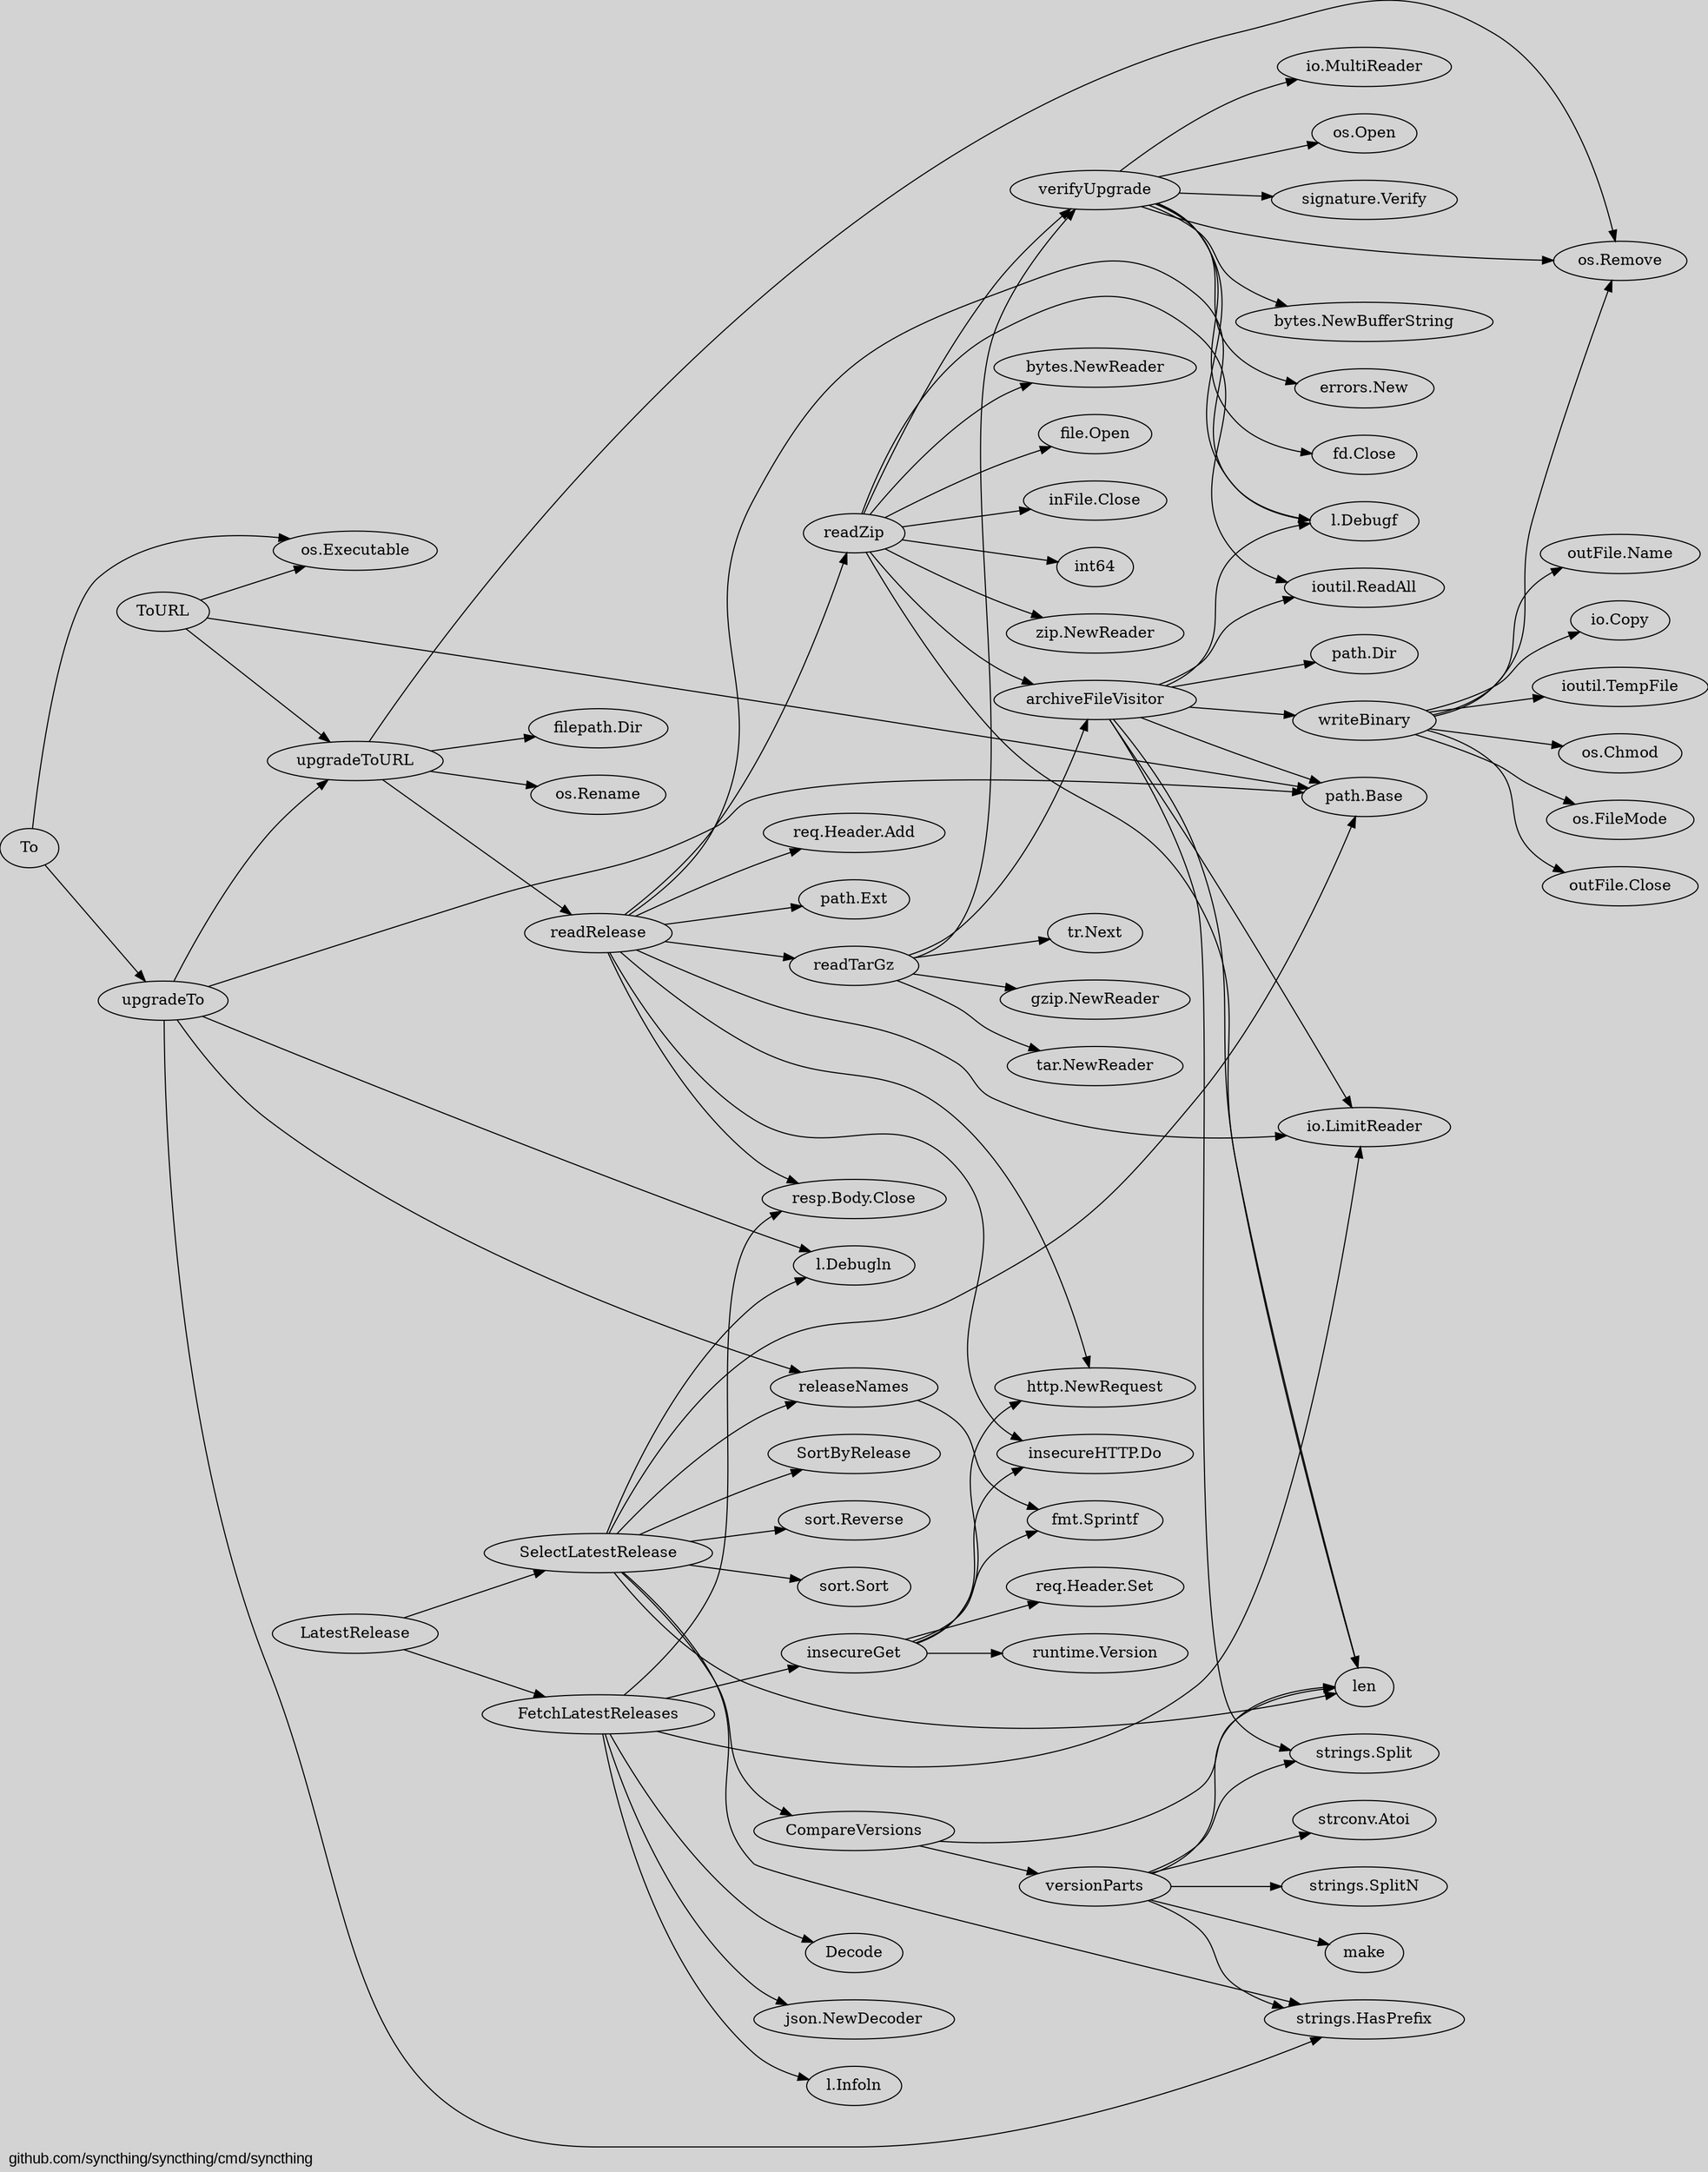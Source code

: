 
digraph gocallvis {
    label="github.com/syncthing/syncthing/cmd/syncthing";
    labeljust="l";
    fontname="Arial";
    fontsize="14";
    rankdir="LR";
    bgcolor="lightgray";
    style="solid";
    penwidth="0.5";
    pad="0.0";
    nodesep="0.35";


"CompareVersions" -> "len"
"CompareVersions" -> "versionParts"
"FetchLatestReleases" -> "Decode"
"FetchLatestReleases" -> "insecureGet"
"FetchLatestReleases" -> "io.LimitReader"
"FetchLatestReleases" -> "json.NewDecoder"
"FetchLatestReleases" -> "l.Infoln"
"FetchLatestReleases" -> "resp.Body.Close"
"LatestRelease" -> "FetchLatestReleases"
"LatestRelease" -> "SelectLatestRelease"
"SelectLatestRelease" -> "CompareVersions"
"SelectLatestRelease" -> "SortByRelease"
"SelectLatestRelease" -> "l.Debugln"
"SelectLatestRelease" -> "len"
"SelectLatestRelease" -> "path.Base"
"SelectLatestRelease" -> "releaseNames"
"SelectLatestRelease" -> "sort.Reverse"
"SelectLatestRelease" -> "sort.Sort"
"SelectLatestRelease" -> "strings.HasPrefix"
"To" -> "os.Executable"
"To" -> "upgradeTo"
"ToURL" -> "os.Executable"
"ToURL" -> "path.Base"
"ToURL" -> "upgradeToURL"
"archiveFileVisitor" -> "io.LimitReader"
"archiveFileVisitor" -> "ioutil.ReadAll"
"archiveFileVisitor" -> "l.Debugf"
"archiveFileVisitor" -> "len"
"archiveFileVisitor" -> "path.Base"
"archiveFileVisitor" -> "path.Dir"
"archiveFileVisitor" -> "strings.Split"
"archiveFileVisitor" -> "writeBinary"
"insecureGet" -> "fmt.Sprintf"
"insecureGet" -> "http.NewRequest"
"insecureGet" -> "insecureHTTP.Do"
"insecureGet" -> "req.Header.Set"
"insecureGet" -> "runtime.Version"
"readRelease" -> "http.NewRequest"
"readRelease" -> "insecureHTTP.Do"
"readRelease" -> "io.LimitReader"
"readRelease" -> "l.Debugf"
"readRelease" -> "path.Ext"
"readRelease" -> "readTarGz"
"readRelease" -> "readZip"
"readRelease" -> "req.Header.Add"
"readRelease" -> "resp.Body.Close"
"readTarGz" -> "archiveFileVisitor"
"readTarGz" -> "gzip.NewReader"
"readTarGz" -> "tar.NewReader"
"readTarGz" -> "tr.Next"
"readTarGz" -> "verifyUpgrade"
"readZip" -> "archiveFileVisitor"
"readZip" -> "bytes.NewReader"
"readZip" -> "file.Open"
"readZip" -> "inFile.Close"
"readZip" -> "int64"
"readZip" -> "ioutil.ReadAll"
"readZip" -> "len"
"readZip" -> "verifyUpgrade"
"readZip" -> "zip.NewReader"
"releaseNames" -> "fmt.Sprintf"
"upgradeTo" -> "l.Debugln"
"upgradeTo" -> "path.Base"
"upgradeTo" -> "releaseNames"
"upgradeTo" -> "strings.HasPrefix"
"upgradeTo" -> "upgradeToURL"
"upgradeToURL" -> "filepath.Dir"
"upgradeToURL" -> "os.Remove"
"upgradeToURL" -> "os.Rename"
"upgradeToURL" -> "readRelease"
"verifyUpgrade" -> "bytes.NewBufferString"
"verifyUpgrade" -> "errors.New"
"verifyUpgrade" -> "fd.Close"
"verifyUpgrade" -> "io.MultiReader"
"verifyUpgrade" -> "l.Debugf"
"verifyUpgrade" -> "os.Open"
"verifyUpgrade" -> "os.Remove"
"verifyUpgrade" -> "signature.Verify"
"versionParts" -> "len"
"versionParts" -> "make"
"versionParts" -> "strconv.Atoi"
"versionParts" -> "strings.HasPrefix"
"versionParts" -> "strings.Split"
"versionParts" -> "strings.SplitN"
"writeBinary" -> "io.Copy"
"writeBinary" -> "ioutil.TempFile"
"writeBinary" -> "os.Chmod"
"writeBinary" -> "os.FileMode"
"writeBinary" -> "os.Remove"
"writeBinary" -> "outFile.Close"
"writeBinary" -> "outFile.Name"
}
